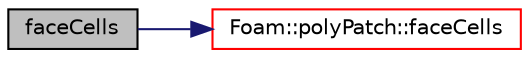 digraph "faceCells"
{
  bgcolor="transparent";
  edge [fontname="Helvetica",fontsize="10",labelfontname="Helvetica",labelfontsize="10"];
  node [fontname="Helvetica",fontsize="10",shape=record];
  rankdir="LR";
  Node774 [label="faceCells",height=0.2,width=0.4,color="black", fillcolor="grey75", style="filled", fontcolor="black"];
  Node774 -> Node775 [color="midnightblue",fontsize="10",style="solid",fontname="Helvetica"];
  Node775 [label="Foam::polyPatch::faceCells",height=0.2,width=0.4,color="red",URL="$a28633.html#afbfac825732ef2770fff4261b4e930e9",tooltip="Return face-cell addressing. "];
}
